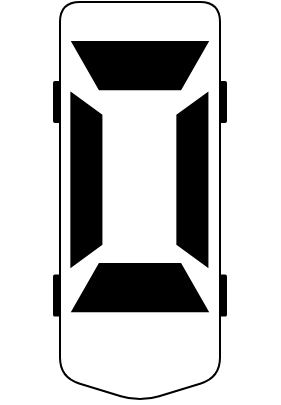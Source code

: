 <mxfile version="12.4.2" type="device" pages="1"><diagram id="-dYimu3Tug7u90i6t45k" name="Page-1"><mxGraphModel dx="1086" dy="966" grid="1" gridSize="10" guides="1" tooltips="1" connect="1" arrows="1" fold="1" page="1" pageScale="1" pageWidth="140" pageHeight="202" math="0" shadow="0"><root><mxCell id="0"/><mxCell id="1" parent="0"/><mxCell id="hxutfg7z52gLre9gbPuf-18" value="" style="group" parent="1" vertex="1" connectable="0"><mxGeometry width="139.39" height="200" as="geometry"/></mxCell><mxCell id="hxutfg7z52gLre9gbPuf-3" value="" style="shape=offPageConnector;whiteSpace=wrap;html=1;shadow=0;glass=0;comic=0;size=0.061;rounded=1;fillColor=#FFFFFF;gradientColor=none;gradientDirection=north;" parent="hxutfg7z52gLre9gbPuf-18" vertex="1"><mxGeometry x="30.0" width="80" height="200" as="geometry"/></mxCell><mxCell id="hxutfg7z52gLre9gbPuf-4" value="" style="shape=trapezoid;perimeter=trapezoidPerimeter;whiteSpace=wrap;html=1;shadow=0;glass=0;comic=0;rotation=-180;fillColor=#000000;" parent="hxutfg7z52gLre9gbPuf-18" vertex="1"><mxGeometry x="36.25" y="20" width="67.5" height="23.57" as="geometry"/></mxCell><mxCell id="hxutfg7z52gLre9gbPuf-6" value="" style="shape=trapezoid;perimeter=trapezoidPerimeter;whiteSpace=wrap;html=1;shadow=0;glass=0;comic=0;rotation=-90;fillColor=#000000;size=0.127;" parent="hxutfg7z52gLre9gbPuf-18" vertex="1"><mxGeometry x="53" y="81.38" width="86.39" height="15.03" as="geometry"/></mxCell><mxCell id="hxutfg7z52gLre9gbPuf-8" value="" style="shape=trapezoid;perimeter=trapezoidPerimeter;whiteSpace=wrap;html=1;shadow=0;glass=0;comic=0;rotation=90;fillColor=#000000;size=0.127;" parent="hxutfg7z52gLre9gbPuf-18" vertex="1"><mxGeometry y="81.38" width="86.39" height="15.03" as="geometry"/></mxCell><mxCell id="hxutfg7z52gLre9gbPuf-9" value="" style="shape=trapezoid;perimeter=trapezoidPerimeter;whiteSpace=wrap;html=1;shadow=0;glass=0;comic=0;rotation=0;fillColor=#000000;" parent="hxutfg7z52gLre9gbPuf-18" vertex="1"><mxGeometry x="36.25" y="131" width="67.5" height="23.57" as="geometry"/></mxCell><mxCell id="hxutfg7z52gLre9gbPuf-11" value="" style="rounded=1;whiteSpace=wrap;html=1;shadow=0;glass=0;comic=0;strokeColor=#000000;fillColor=#000000;" parent="hxutfg7z52gLre9gbPuf-18" vertex="1"><mxGeometry x="110" y="40" width="3" height="20" as="geometry"/></mxCell><mxCell id="hxutfg7z52gLre9gbPuf-12" value="" style="rounded=1;whiteSpace=wrap;html=1;shadow=0;glass=0;comic=0;strokeColor=#000000;fillColor=#000000;" parent="hxutfg7z52gLre9gbPuf-18" vertex="1"><mxGeometry x="110" y="136.78" width="3" height="20" as="geometry"/></mxCell><mxCell id="hxutfg7z52gLre9gbPuf-13" value="" style="rounded=1;whiteSpace=wrap;html=1;shadow=0;glass=0;comic=0;strokeColor=#000000;fillColor=#000000;" parent="hxutfg7z52gLre9gbPuf-18" vertex="1"><mxGeometry x="27.0" y="136.78" width="3" height="20" as="geometry"/></mxCell><mxCell id="hxutfg7z52gLre9gbPuf-14" value="" style="rounded=1;whiteSpace=wrap;html=1;shadow=0;glass=0;comic=0;strokeColor=#000000;fillColor=#000000;" parent="hxutfg7z52gLre9gbPuf-18" vertex="1"><mxGeometry x="27.0" y="40.0" width="3" height="20" as="geometry"/></mxCell></root></mxGraphModel></diagram></mxfile>